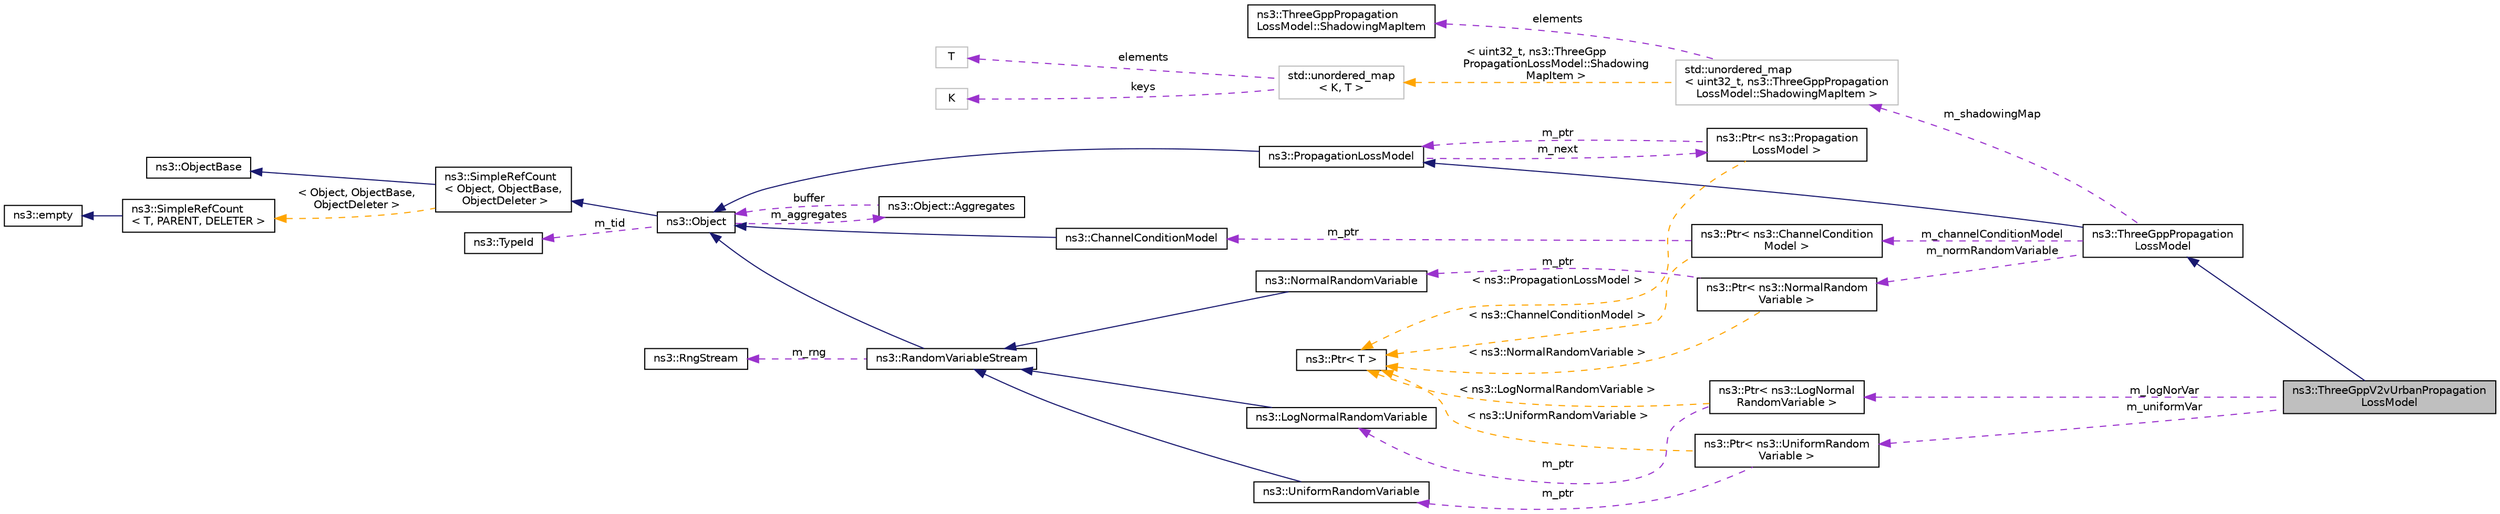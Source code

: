digraph "ns3::ThreeGppV2vUrbanPropagationLossModel"
{
 // LATEX_PDF_SIZE
  edge [fontname="Helvetica",fontsize="10",labelfontname="Helvetica",labelfontsize="10"];
  node [fontname="Helvetica",fontsize="10",shape=record];
  rankdir="LR";
  Node1 [label="ns3::ThreeGppV2vUrbanPropagation\lLossModel",height=0.2,width=0.4,color="black", fillcolor="grey75", style="filled", fontcolor="black",tooltip="Implements the pathloss model defined in 3GPP TR 37.885, Table 6.2.1-1 for the Urban scenario."];
  Node2 -> Node1 [dir="back",color="midnightblue",fontsize="10",style="solid",fontname="Helvetica"];
  Node2 [label="ns3::ThreeGppPropagation\lLossModel",height=0.2,width=0.4,color="black", fillcolor="white", style="filled",URL="$classns3_1_1_three_gpp_propagation_loss_model.html",tooltip="Base class for the 3GPP propagation models."];
  Node3 -> Node2 [dir="back",color="midnightblue",fontsize="10",style="solid",fontname="Helvetica"];
  Node3 [label="ns3::PropagationLossModel",height=0.2,width=0.4,color="black", fillcolor="white", style="filled",URL="$classns3_1_1_propagation_loss_model.html",tooltip="Models the propagation loss through a transmission medium."];
  Node4 -> Node3 [dir="back",color="midnightblue",fontsize="10",style="solid",fontname="Helvetica"];
  Node4 [label="ns3::Object",height=0.2,width=0.4,color="black", fillcolor="white", style="filled",URL="$classns3_1_1_object.html",tooltip="A base class which provides memory management and object aggregation."];
  Node5 -> Node4 [dir="back",color="midnightblue",fontsize="10",style="solid",fontname="Helvetica"];
  Node5 [label="ns3::SimpleRefCount\l\< Object, ObjectBase,\l ObjectDeleter \>",height=0.2,width=0.4,color="black", fillcolor="white", style="filled",URL="$classns3_1_1_simple_ref_count.html",tooltip=" "];
  Node6 -> Node5 [dir="back",color="midnightblue",fontsize="10",style="solid",fontname="Helvetica"];
  Node6 [label="ns3::ObjectBase",height=0.2,width=0.4,color="black", fillcolor="white", style="filled",URL="$classns3_1_1_object_base.html",tooltip="Anchor the ns-3 type and attribute system."];
  Node7 -> Node5 [dir="back",color="orange",fontsize="10",style="dashed",label=" \< Object, ObjectBase,\l ObjectDeleter \>" ,fontname="Helvetica"];
  Node7 [label="ns3::SimpleRefCount\l\< T, PARENT, DELETER \>",height=0.2,width=0.4,color="black", fillcolor="white", style="filled",URL="$classns3_1_1_simple_ref_count.html",tooltip="A template-based reference counting class."];
  Node8 -> Node7 [dir="back",color="midnightblue",fontsize="10",style="solid",fontname="Helvetica"];
  Node8 [label="ns3::empty",height=0.2,width=0.4,color="black", fillcolor="white", style="filled",URL="$classns3_1_1empty.html",tooltip="make Callback use a separate empty type"];
  Node9 -> Node4 [dir="back",color="darkorchid3",fontsize="10",style="dashed",label=" m_tid" ,fontname="Helvetica"];
  Node9 [label="ns3::TypeId",height=0.2,width=0.4,color="black", fillcolor="white", style="filled",URL="$classns3_1_1_type_id.html",tooltip="a unique identifier for an interface."];
  Node10 -> Node4 [dir="back",color="darkorchid3",fontsize="10",style="dashed",label=" m_aggregates" ,fontname="Helvetica"];
  Node10 [label="ns3::Object::Aggregates",height=0.2,width=0.4,color="black", fillcolor="white", style="filled",URL="$structns3_1_1_object_1_1_aggregates.html",tooltip="The list of Objects aggregated to this one."];
  Node4 -> Node10 [dir="back",color="darkorchid3",fontsize="10",style="dashed",label=" buffer" ,fontname="Helvetica"];
  Node11 -> Node3 [dir="back",color="darkorchid3",fontsize="10",style="dashed",label=" m_next" ,fontname="Helvetica"];
  Node11 [label="ns3::Ptr\< ns3::Propagation\lLossModel \>",height=0.2,width=0.4,color="black", fillcolor="white", style="filled",URL="$classns3_1_1_ptr.html",tooltip=" "];
  Node3 -> Node11 [dir="back",color="darkorchid3",fontsize="10",style="dashed",label=" m_ptr" ,fontname="Helvetica"];
  Node12 -> Node11 [dir="back",color="orange",fontsize="10",style="dashed",label=" \< ns3::PropagationLossModel \>" ,fontname="Helvetica"];
  Node12 [label="ns3::Ptr\< T \>",height=0.2,width=0.4,color="black", fillcolor="white", style="filled",URL="$classns3_1_1_ptr.html",tooltip="Smart pointer class similar to boost::intrusive_ptr."];
  Node13 -> Node2 [dir="back",color="darkorchid3",fontsize="10",style="dashed",label=" m_normRandomVariable" ,fontname="Helvetica"];
  Node13 [label="ns3::Ptr\< ns3::NormalRandom\lVariable \>",height=0.2,width=0.4,color="black", fillcolor="white", style="filled",URL="$classns3_1_1_ptr.html",tooltip=" "];
  Node14 -> Node13 [dir="back",color="darkorchid3",fontsize="10",style="dashed",label=" m_ptr" ,fontname="Helvetica"];
  Node14 [label="ns3::NormalRandomVariable",height=0.2,width=0.4,color="black", fillcolor="white", style="filled",URL="$classns3_1_1_normal_random_variable.html",tooltip="The normal (Gaussian) distribution Random Number Generator (RNG) that allows stream numbers to be set..."];
  Node15 -> Node14 [dir="back",color="midnightblue",fontsize="10",style="solid",fontname="Helvetica"];
  Node15 [label="ns3::RandomVariableStream",height=0.2,width=0.4,color="black", fillcolor="white", style="filled",URL="$classns3_1_1_random_variable_stream.html",tooltip="The basic uniform Random Number Generator (RNG)."];
  Node4 -> Node15 [dir="back",color="midnightblue",fontsize="10",style="solid",fontname="Helvetica"];
  Node16 -> Node15 [dir="back",color="darkorchid3",fontsize="10",style="dashed",label=" m_rng" ,fontname="Helvetica"];
  Node16 [label="ns3::RngStream",height=0.2,width=0.4,color="black", fillcolor="white", style="filled",URL="$classns3_1_1_rng_stream.html",tooltip="Combined Multiple-Recursive Generator MRG32k3a."];
  Node12 -> Node13 [dir="back",color="orange",fontsize="10",style="dashed",label=" \< ns3::NormalRandomVariable \>" ,fontname="Helvetica"];
  Node17 -> Node2 [dir="back",color="darkorchid3",fontsize="10",style="dashed",label=" m_shadowingMap" ,fontname="Helvetica"];
  Node17 [label="std::unordered_map\l\< uint32_t, ns3::ThreeGppPropagation\lLossModel::ShadowingMapItem \>",height=0.2,width=0.4,color="grey75", fillcolor="white", style="filled",tooltip=" "];
  Node18 -> Node17 [dir="back",color="darkorchid3",fontsize="10",style="dashed",label=" elements" ,fontname="Helvetica"];
  Node18 [label="ns3::ThreeGppPropagation\lLossModel::ShadowingMapItem",height=0.2,width=0.4,color="black", fillcolor="white", style="filled",URL="$structns3_1_1_three_gpp_propagation_loss_model_1_1_shadowing_map_item.html",tooltip="Define a struct for the m_shadowingMap entries."];
  Node19 -> Node17 [dir="back",color="orange",fontsize="10",style="dashed",label=" \< uint32_t, ns3::ThreeGpp\lPropagationLossModel::Shadowing\lMapItem \>" ,fontname="Helvetica"];
  Node19 [label="std::unordered_map\l\< K, T \>",height=0.2,width=0.4,color="grey75", fillcolor="white", style="filled",tooltip=" "];
  Node20 -> Node19 [dir="back",color="darkorchid3",fontsize="10",style="dashed",label=" keys" ,fontname="Helvetica"];
  Node20 [label="K",height=0.2,width=0.4,color="grey75", fillcolor="white", style="filled",tooltip=" "];
  Node21 -> Node19 [dir="back",color="darkorchid3",fontsize="10",style="dashed",label=" elements" ,fontname="Helvetica"];
  Node21 [label="T",height=0.2,width=0.4,color="grey75", fillcolor="white", style="filled",tooltip=" "];
  Node22 -> Node2 [dir="back",color="darkorchid3",fontsize="10",style="dashed",label=" m_channelConditionModel" ,fontname="Helvetica"];
  Node22 [label="ns3::Ptr\< ns3::ChannelCondition\lModel \>",height=0.2,width=0.4,color="black", fillcolor="white", style="filled",URL="$classns3_1_1_ptr.html",tooltip=" "];
  Node23 -> Node22 [dir="back",color="darkorchid3",fontsize="10",style="dashed",label=" m_ptr" ,fontname="Helvetica"];
  Node23 [label="ns3::ChannelConditionModel",height=0.2,width=0.4,color="black", fillcolor="white", style="filled",URL="$classns3_1_1_channel_condition_model.html",tooltip="Models the channel condition."];
  Node4 -> Node23 [dir="back",color="midnightblue",fontsize="10",style="solid",fontname="Helvetica"];
  Node12 -> Node22 [dir="back",color="orange",fontsize="10",style="dashed",label=" \< ns3::ChannelConditionModel \>" ,fontname="Helvetica"];
  Node24 -> Node1 [dir="back",color="darkorchid3",fontsize="10",style="dashed",label=" m_logNorVar" ,fontname="Helvetica"];
  Node24 [label="ns3::Ptr\< ns3::LogNormal\lRandomVariable \>",height=0.2,width=0.4,color="black", fillcolor="white", style="filled",URL="$classns3_1_1_ptr.html",tooltip=" "];
  Node25 -> Node24 [dir="back",color="darkorchid3",fontsize="10",style="dashed",label=" m_ptr" ,fontname="Helvetica"];
  Node25 [label="ns3::LogNormalRandomVariable",height=0.2,width=0.4,color="black", fillcolor="white", style="filled",URL="$classns3_1_1_log_normal_random_variable.html",tooltip="The log-normal distribution Random Number Generator (RNG) that allows stream numbers to be set determ..."];
  Node15 -> Node25 [dir="back",color="midnightblue",fontsize="10",style="solid",fontname="Helvetica"];
  Node12 -> Node24 [dir="back",color="orange",fontsize="10",style="dashed",label=" \< ns3::LogNormalRandomVariable \>" ,fontname="Helvetica"];
  Node26 -> Node1 [dir="back",color="darkorchid3",fontsize="10",style="dashed",label=" m_uniformVar" ,fontname="Helvetica"];
  Node26 [label="ns3::Ptr\< ns3::UniformRandom\lVariable \>",height=0.2,width=0.4,color="black", fillcolor="white", style="filled",URL="$classns3_1_1_ptr.html",tooltip=" "];
  Node27 -> Node26 [dir="back",color="darkorchid3",fontsize="10",style="dashed",label=" m_ptr" ,fontname="Helvetica"];
  Node27 [label="ns3::UniformRandomVariable",height=0.2,width=0.4,color="black", fillcolor="white", style="filled",URL="$classns3_1_1_uniform_random_variable.html",tooltip="The uniform distribution Random Number Generator (RNG)."];
  Node15 -> Node27 [dir="back",color="midnightblue",fontsize="10",style="solid",fontname="Helvetica"];
  Node12 -> Node26 [dir="back",color="orange",fontsize="10",style="dashed",label=" \< ns3::UniformRandomVariable \>" ,fontname="Helvetica"];
}
